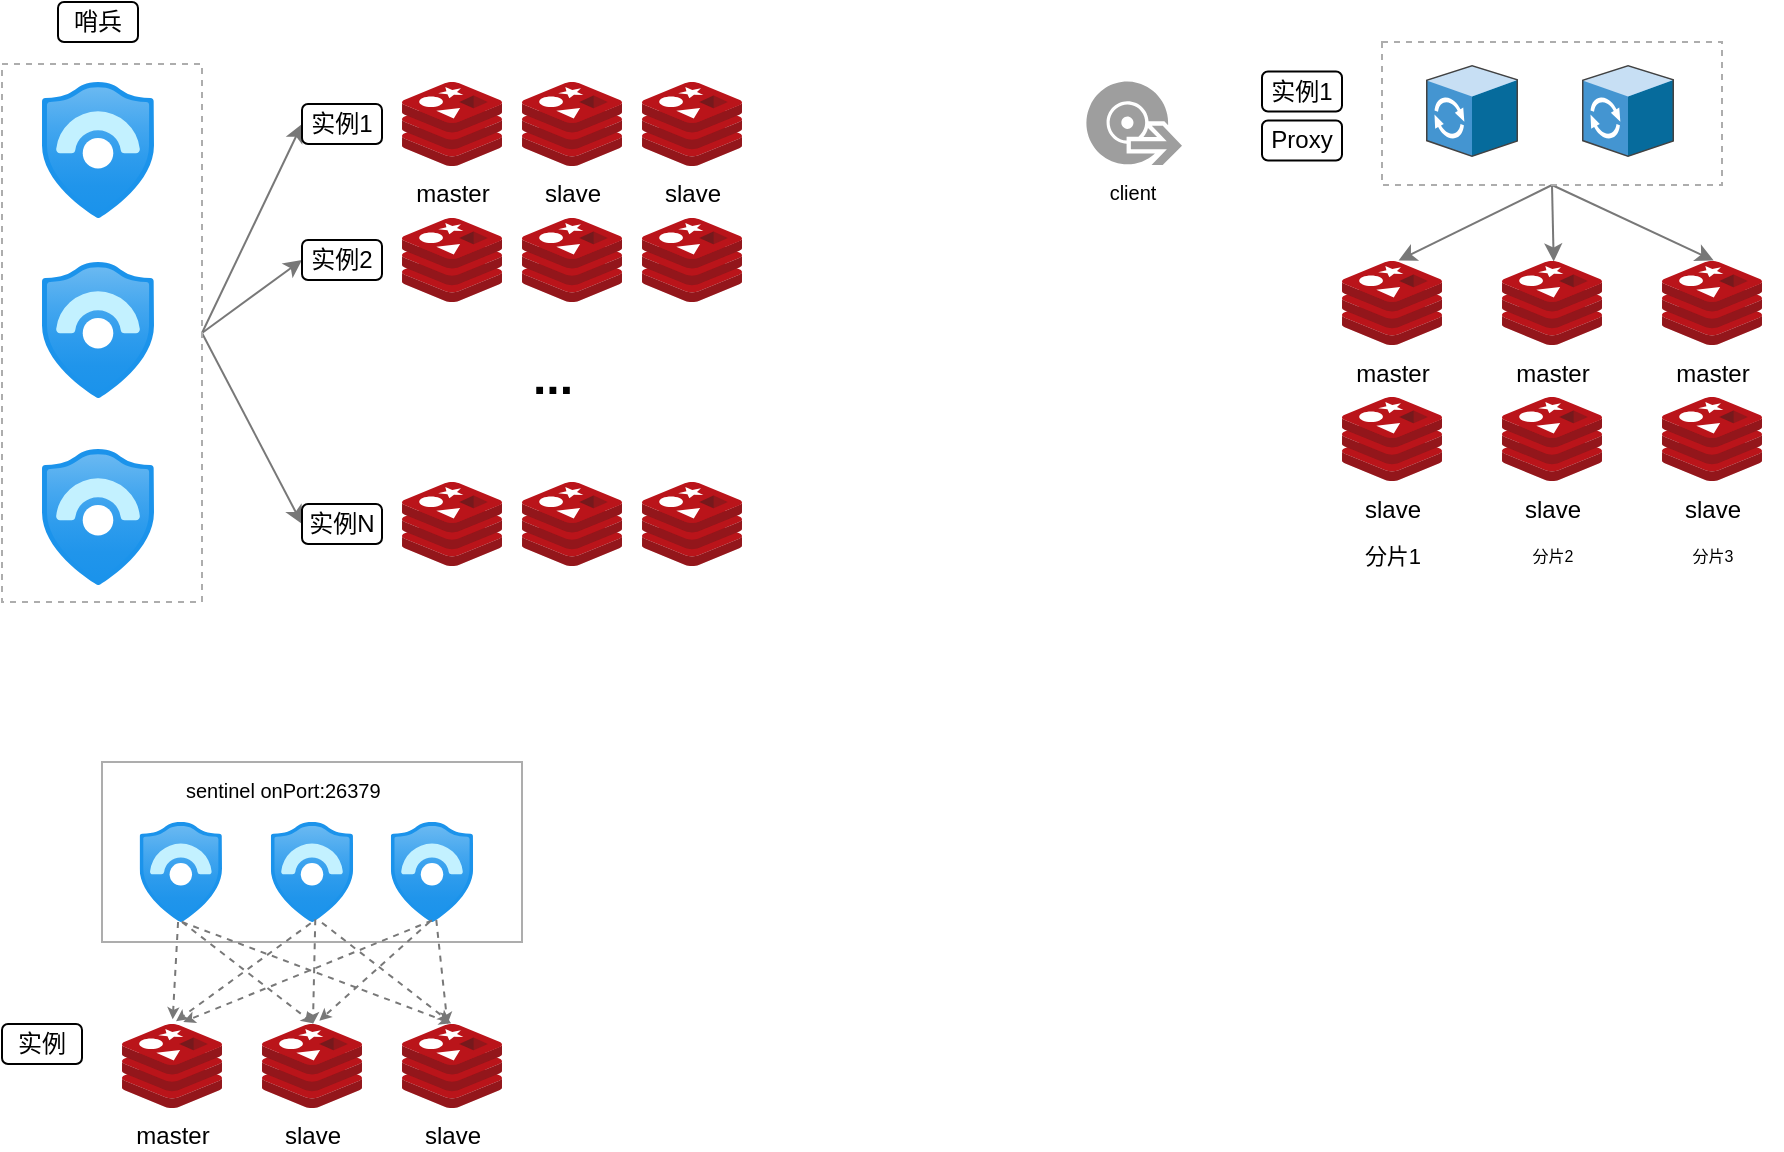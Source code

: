 <mxfile version="15.9.4" type="github">
  <diagram id="UypYDCY0DTO_qoeUGzVr" name="Page-1">
    <mxGraphModel dx="1185" dy="662" grid="1" gridSize="10" guides="1" tooltips="1" connect="1" arrows="1" fold="1" page="1" pageScale="1" pageWidth="1169" pageHeight="827" math="0" shadow="0">
      <root>
        <mxCell id="0" />
        <mxCell id="1" parent="0" />
        <mxCell id="2Fcq3Pcda0Rbf09F9esO-19" style="rounded=0;orthogonalLoop=1;jettySize=auto;html=1;entryX=0;entryY=0.5;entryDx=0;entryDy=0;exitX=1;exitY=0.5;exitDx=0;exitDy=0;strokeColor=#787878;" edge="1" parent="1" source="2Fcq3Pcda0Rbf09F9esO-18" target="2Fcq3Pcda0Rbf09F9esO-7">
          <mxGeometry relative="1" as="geometry" />
        </mxCell>
        <mxCell id="2Fcq3Pcda0Rbf09F9esO-20" style="edgeStyle=none;rounded=0;orthogonalLoop=1;jettySize=auto;html=1;exitX=1;exitY=0.5;exitDx=0;exitDy=0;entryX=0;entryY=0.5;entryDx=0;entryDy=0;strokeColor=#787878;" edge="1" parent="1" source="2Fcq3Pcda0Rbf09F9esO-18" target="2Fcq3Pcda0Rbf09F9esO-11">
          <mxGeometry relative="1" as="geometry" />
        </mxCell>
        <mxCell id="2Fcq3Pcda0Rbf09F9esO-21" style="edgeStyle=none;rounded=0;orthogonalLoop=1;jettySize=auto;html=1;exitX=1;exitY=0.5;exitDx=0;exitDy=0;entryX=0;entryY=0.5;entryDx=0;entryDy=0;strokeColor=#787878;" edge="1" parent="1" source="2Fcq3Pcda0Rbf09F9esO-18" target="2Fcq3Pcda0Rbf09F9esO-15">
          <mxGeometry relative="1" as="geometry" />
        </mxCell>
        <mxCell id="2Fcq3Pcda0Rbf09F9esO-18" value="" style="rounded=0;whiteSpace=wrap;html=1;dashed=1;strokeColor=#ADADAD;fillColor=none;gradientColor=none;" vertex="1" parent="1">
          <mxGeometry x="40" y="61" width="100" height="269" as="geometry" />
        </mxCell>
        <mxCell id="2Fcq3Pcda0Rbf09F9esO-1" value="master" style="sketch=0;aspect=fixed;html=1;points=[];align=center;image;fontSize=12;image=img/lib/mscae/Cache_Redis_Product.svg;" vertex="1" parent="1">
          <mxGeometry x="240" y="70" width="50" height="42" as="geometry" />
        </mxCell>
        <mxCell id="2Fcq3Pcda0Rbf09F9esO-2" value="" style="aspect=fixed;html=1;points=[];align=center;image;fontSize=12;image=img/lib/azure2/security/Azure_Sentinel.svg;" vertex="1" parent="1">
          <mxGeometry x="60" y="70" width="56.0" height="68" as="geometry" />
        </mxCell>
        <mxCell id="2Fcq3Pcda0Rbf09F9esO-3" value="" style="aspect=fixed;html=1;points=[];align=center;image;fontSize=12;image=img/lib/azure2/security/Azure_Sentinel.svg;" vertex="1" parent="1">
          <mxGeometry x="60" y="160" width="56.0" height="68" as="geometry" />
        </mxCell>
        <mxCell id="2Fcq3Pcda0Rbf09F9esO-4" value="" style="aspect=fixed;html=1;points=[];align=center;image;fontSize=12;image=img/lib/azure2/security/Azure_Sentinel.svg;" vertex="1" parent="1">
          <mxGeometry x="60" y="253.5" width="56.0" height="68" as="geometry" />
        </mxCell>
        <mxCell id="2Fcq3Pcda0Rbf09F9esO-5" value="slave" style="sketch=0;aspect=fixed;html=1;points=[];align=center;image;fontSize=12;image=img/lib/mscae/Cache_Redis_Product.svg;" vertex="1" parent="1">
          <mxGeometry x="360" y="70" width="50" height="42" as="geometry" />
        </mxCell>
        <mxCell id="2Fcq3Pcda0Rbf09F9esO-6" value="slave" style="sketch=0;aspect=fixed;html=1;points=[];align=center;image;fontSize=12;image=img/lib/mscae/Cache_Redis_Product.svg;" vertex="1" parent="1">
          <mxGeometry x="300" y="70" width="50" height="42" as="geometry" />
        </mxCell>
        <mxCell id="2Fcq3Pcda0Rbf09F9esO-7" value="实例1" style="rounded=1;whiteSpace=wrap;html=1;" vertex="1" parent="1">
          <mxGeometry x="190" y="81" width="40" height="20" as="geometry" />
        </mxCell>
        <mxCell id="2Fcq3Pcda0Rbf09F9esO-8" value="" style="sketch=0;aspect=fixed;html=1;points=[];align=center;image;fontSize=12;image=img/lib/mscae/Cache_Redis_Product.svg;" vertex="1" parent="1">
          <mxGeometry x="240" y="138" width="50" height="42" as="geometry" />
        </mxCell>
        <mxCell id="2Fcq3Pcda0Rbf09F9esO-9" value="" style="sketch=0;aspect=fixed;html=1;points=[];align=center;image;fontSize=12;image=img/lib/mscae/Cache_Redis_Product.svg;" vertex="1" parent="1">
          <mxGeometry x="360" y="138" width="50" height="42" as="geometry" />
        </mxCell>
        <mxCell id="2Fcq3Pcda0Rbf09F9esO-10" value="" style="sketch=0;aspect=fixed;html=1;points=[];align=center;image;fontSize=12;image=img/lib/mscae/Cache_Redis_Product.svg;" vertex="1" parent="1">
          <mxGeometry x="300" y="138" width="50" height="42" as="geometry" />
        </mxCell>
        <mxCell id="2Fcq3Pcda0Rbf09F9esO-11" value="实例2" style="rounded=1;whiteSpace=wrap;html=1;" vertex="1" parent="1">
          <mxGeometry x="190" y="149" width="40" height="20" as="geometry" />
        </mxCell>
        <mxCell id="2Fcq3Pcda0Rbf09F9esO-12" value="" style="sketch=0;aspect=fixed;html=1;points=[];align=center;image;fontSize=12;image=img/lib/mscae/Cache_Redis_Product.svg;" vertex="1" parent="1">
          <mxGeometry x="240" y="270" width="50" height="42" as="geometry" />
        </mxCell>
        <mxCell id="2Fcq3Pcda0Rbf09F9esO-13" value="" style="sketch=0;aspect=fixed;html=1;points=[];align=center;image;fontSize=12;image=img/lib/mscae/Cache_Redis_Product.svg;" vertex="1" parent="1">
          <mxGeometry x="360" y="270" width="50" height="42" as="geometry" />
        </mxCell>
        <mxCell id="2Fcq3Pcda0Rbf09F9esO-14" value="" style="sketch=0;aspect=fixed;html=1;points=[];align=center;image;fontSize=12;image=img/lib/mscae/Cache_Redis_Product.svg;" vertex="1" parent="1">
          <mxGeometry x="300" y="270" width="50" height="42" as="geometry" />
        </mxCell>
        <mxCell id="2Fcq3Pcda0Rbf09F9esO-15" value="实例N" style="rounded=1;whiteSpace=wrap;html=1;" vertex="1" parent="1">
          <mxGeometry x="190" y="281" width="40" height="20" as="geometry" />
        </mxCell>
        <mxCell id="2Fcq3Pcda0Rbf09F9esO-16" value="&lt;h1&gt;&lt;b style=&quot;line-height: 2.2&quot;&gt;...&lt;/b&gt;&lt;/h1&gt;" style="text;html=1;resizable=0;autosize=1;align=center;verticalAlign=middle;points=[];fillColor=none;strokeColor=none;rounded=0;" vertex="1" parent="1">
          <mxGeometry x="295" y="173" width="40" height="90" as="geometry" />
        </mxCell>
        <mxCell id="2Fcq3Pcda0Rbf09F9esO-17" value="哨兵" style="rounded=1;whiteSpace=wrap;html=1;" vertex="1" parent="1">
          <mxGeometry x="68" y="30" width="40" height="20" as="geometry" />
        </mxCell>
        <mxCell id="2Fcq3Pcda0Rbf09F9esO-63" style="edgeStyle=none;rounded=0;orthogonalLoop=1;jettySize=auto;html=1;exitX=0.5;exitY=1;exitDx=0;exitDy=0;entryX=0.565;entryY=-0.006;entryDx=0;entryDy=0;entryPerimeter=0;fontSize=8;strokeColor=#787878;" edge="1" parent="1" source="2Fcq3Pcda0Rbf09F9esO-25" target="2Fcq3Pcda0Rbf09F9esO-26">
          <mxGeometry relative="1" as="geometry" />
        </mxCell>
        <mxCell id="2Fcq3Pcda0Rbf09F9esO-64" style="edgeStyle=none;rounded=0;orthogonalLoop=1;jettySize=auto;html=1;exitX=0.5;exitY=1;exitDx=0;exitDy=0;entryX=0.517;entryY=0.006;entryDx=0;entryDy=0;entryPerimeter=0;fontSize=8;strokeColor=#787878;" edge="1" parent="1" source="2Fcq3Pcda0Rbf09F9esO-25" target="2Fcq3Pcda0Rbf09F9esO-56">
          <mxGeometry relative="1" as="geometry" />
        </mxCell>
        <mxCell id="2Fcq3Pcda0Rbf09F9esO-65" style="edgeStyle=none;rounded=0;orthogonalLoop=1;jettySize=auto;html=1;exitX=0.5;exitY=1;exitDx=0;exitDy=0;entryX=0.517;entryY=-0.006;entryDx=0;entryDy=0;entryPerimeter=0;fontSize=8;strokeColor=#787878;" edge="1" parent="1" source="2Fcq3Pcda0Rbf09F9esO-25" target="2Fcq3Pcda0Rbf09F9esO-59">
          <mxGeometry relative="1" as="geometry" />
        </mxCell>
        <mxCell id="2Fcq3Pcda0Rbf09F9esO-25" value="" style="rounded=0;whiteSpace=wrap;html=1;dashed=1;strokeColor=#ADADAD;fillColor=none;gradientColor=none;" vertex="1" parent="1">
          <mxGeometry x="730" y="50" width="170" height="71.5" as="geometry" />
        </mxCell>
        <mxCell id="2Fcq3Pcda0Rbf09F9esO-26" value="master" style="sketch=0;aspect=fixed;html=1;points=[];align=center;image;fontSize=12;image=img/lib/mscae/Cache_Redis_Product.svg;" vertex="1" parent="1">
          <mxGeometry x="710" y="159.5" width="50" height="42" as="geometry" />
        </mxCell>
        <mxCell id="2Fcq3Pcda0Rbf09F9esO-31" value="slave" style="sketch=0;aspect=fixed;html=1;points=[];align=center;image;fontSize=12;image=img/lib/mscae/Cache_Redis_Product.svg;" vertex="1" parent="1">
          <mxGeometry x="710" y="227.5" width="50" height="42" as="geometry" />
        </mxCell>
        <mxCell id="2Fcq3Pcda0Rbf09F9esO-32" value="实例1" style="rounded=1;whiteSpace=wrap;html=1;" vertex="1" parent="1">
          <mxGeometry x="670" y="64.75" width="40" height="20" as="geometry" />
        </mxCell>
        <mxCell id="2Fcq3Pcda0Rbf09F9esO-42" value="Proxy" style="rounded=1;whiteSpace=wrap;html=1;" vertex="1" parent="1">
          <mxGeometry x="670" y="89.25" width="40" height="20" as="geometry" />
        </mxCell>
        <mxCell id="2Fcq3Pcda0Rbf09F9esO-44" value="" style="shadow=0;dashed=0;html=1;labelPosition=center;verticalLabelPosition=bottom;verticalAlign=top;align=center;outlineConnect=0;shape=mxgraph.veeam.3d.proxy;strokeColor=#ADADAD;fillColor=none;gradientColor=none;" vertex="1" parent="1">
          <mxGeometry x="752" y="61.5" width="46" height="46" as="geometry" />
        </mxCell>
        <mxCell id="2Fcq3Pcda0Rbf09F9esO-46" value="" style="shadow=0;dashed=0;html=1;labelPosition=center;verticalLabelPosition=bottom;verticalAlign=top;align=center;outlineConnect=0;shape=mxgraph.veeam.3d.proxy;strokeColor=#ADADAD;fillColor=none;gradientColor=none;" vertex="1" parent="1">
          <mxGeometry x="830" y="61.5" width="46" height="46" as="geometry" />
        </mxCell>
        <mxCell id="2Fcq3Pcda0Rbf09F9esO-55" value="分片1" style="rounded=1;fontSize=11;fillColor=none;strokeColor=none;html=1;" vertex="1" parent="1">
          <mxGeometry x="700" y="291.5" width="70" height="30" as="geometry" />
        </mxCell>
        <mxCell id="2Fcq3Pcda0Rbf09F9esO-56" value="master" style="sketch=0;aspect=fixed;html=1;points=[];align=center;image;fontSize=12;image=img/lib/mscae/Cache_Redis_Product.svg;" vertex="1" parent="1">
          <mxGeometry x="790" y="159.5" width="50" height="42" as="geometry" />
        </mxCell>
        <mxCell id="2Fcq3Pcda0Rbf09F9esO-57" value="slave" style="sketch=0;aspect=fixed;html=1;points=[];align=center;image;fontSize=12;image=img/lib/mscae/Cache_Redis_Product.svg;" vertex="1" parent="1">
          <mxGeometry x="790" y="227.5" width="50" height="42" as="geometry" />
        </mxCell>
        <mxCell id="2Fcq3Pcda0Rbf09F9esO-58" value="分片2" style="rounded=1;fontSize=8;fillColor=none;strokeColor=none;html=1;" vertex="1" parent="1">
          <mxGeometry x="780" y="291.5" width="70" height="30" as="geometry" />
        </mxCell>
        <mxCell id="2Fcq3Pcda0Rbf09F9esO-59" value="master" style="sketch=0;aspect=fixed;html=1;points=[];align=center;image;fontSize=12;image=img/lib/mscae/Cache_Redis_Product.svg;" vertex="1" parent="1">
          <mxGeometry x="870" y="159.5" width="50" height="42" as="geometry" />
        </mxCell>
        <mxCell id="2Fcq3Pcda0Rbf09F9esO-60" value="slave" style="sketch=0;aspect=fixed;html=1;points=[];align=center;image;fontSize=12;image=img/lib/mscae/Cache_Redis_Product.svg;" vertex="1" parent="1">
          <mxGeometry x="870" y="227.5" width="50" height="42" as="geometry" />
        </mxCell>
        <mxCell id="2Fcq3Pcda0Rbf09F9esO-61" value="分片3" style="rounded=1;fontSize=8;fillColor=none;strokeColor=none;html=1;" vertex="1" parent="1">
          <mxGeometry x="860" y="291.5" width="70" height="30" as="geometry" />
        </mxCell>
        <mxCell id="2Fcq3Pcda0Rbf09F9esO-94" value="" style="rounded=0;whiteSpace=wrap;html=1;strokeColor=#ADADAD;fillColor=none;gradientColor=none;" vertex="1" parent="1">
          <mxGeometry x="90" y="410" width="210" height="90" as="geometry" />
        </mxCell>
        <mxCell id="2Fcq3Pcda0Rbf09F9esO-95" value="master" style="sketch=0;aspect=fixed;html=1;points=[];align=center;image;fontSize=12;image=img/lib/mscae/Cache_Redis_Product.svg;" vertex="1" parent="1">
          <mxGeometry x="100" y="541" width="50" height="42" as="geometry" />
        </mxCell>
        <mxCell id="2Fcq3Pcda0Rbf09F9esO-98" value="" style="aspect=fixed;html=1;points=[];align=center;image;fontSize=12;image=img/lib/azure2/security/Azure_Sentinel.svg;" vertex="1" parent="1">
          <mxGeometry x="234.41" y="440" width="41.18" height="50" as="geometry" />
        </mxCell>
        <mxCell id="2Fcq3Pcda0Rbf09F9esO-99" value="slave" style="sketch=0;aspect=fixed;html=1;points=[];align=center;image;fontSize=12;image=img/lib/mscae/Cache_Redis_Product.svg;" vertex="1" parent="1">
          <mxGeometry x="240" y="541" width="50" height="42" as="geometry" />
        </mxCell>
        <mxCell id="2Fcq3Pcda0Rbf09F9esO-100" value="slave" style="sketch=0;aspect=fixed;html=1;points=[];align=center;image;fontSize=12;image=img/lib/mscae/Cache_Redis_Product.svg;" vertex="1" parent="1">
          <mxGeometry x="170" y="541" width="50" height="42" as="geometry" />
        </mxCell>
        <mxCell id="2Fcq3Pcda0Rbf09F9esO-101" value="实例" style="rounded=1;whiteSpace=wrap;html=1;" vertex="1" parent="1">
          <mxGeometry x="40" y="541" width="40" height="20" as="geometry" />
        </mxCell>
        <mxCell id="2Fcq3Pcda0Rbf09F9esO-111" value="sentinel onPort:26379" style="rounded=1;whiteSpace=wrap;strokeColor=none;fillColor=none;align=left;fontSize=10;" vertex="1" parent="1">
          <mxGeometry x="130" y="414" width="130" height="20" as="geometry" />
        </mxCell>
        <mxCell id="2Fcq3Pcda0Rbf09F9esO-117" style="edgeStyle=none;rounded=0;orthogonalLoop=1;jettySize=auto;html=1;entryX=0.507;entryY=-0.056;entryDx=0;entryDy=0;entryPerimeter=0;dashed=1;fontSize=10;strokeColor=#787878;endSize=3;" edge="1" parent="1" source="2Fcq3Pcda0Rbf09F9esO-112" target="2Fcq3Pcda0Rbf09F9esO-95">
          <mxGeometry relative="1" as="geometry" />
        </mxCell>
        <mxCell id="2Fcq3Pcda0Rbf09F9esO-112" value="" style="aspect=fixed;html=1;points=[];align=center;image;fontSize=12;image=img/lib/azure2/security/Azure_Sentinel.svg;" vertex="1" parent="1">
          <mxGeometry x="108.82" y="440" width="41.18" height="50" as="geometry" />
        </mxCell>
        <mxCell id="2Fcq3Pcda0Rbf09F9esO-113" value="" style="aspect=fixed;html=1;points=[];align=center;image;fontSize=12;image=img/lib/azure2/security/Azure_Sentinel.svg;" vertex="1" parent="1">
          <mxGeometry x="174.41" y="440" width="41.18" height="50" as="geometry" />
        </mxCell>
        <mxCell id="2Fcq3Pcda0Rbf09F9esO-118" style="edgeStyle=none;rounded=0;orthogonalLoop=1;jettySize=auto;html=1;entryX=0.513;entryY=-0.008;entryDx=0;entryDy=0;entryPerimeter=0;dashed=1;fontSize=10;strokeColor=#787878;endSize=3;" edge="1" parent="1" target="2Fcq3Pcda0Rbf09F9esO-100">
          <mxGeometry relative="1" as="geometry">
            <mxPoint x="130" y="490" as="sourcePoint" />
            <mxPoint x="145.35" y="537.648" as="targetPoint" />
          </mxGeometry>
        </mxCell>
        <mxCell id="2Fcq3Pcda0Rbf09F9esO-119" style="edgeStyle=none;rounded=0;orthogonalLoop=1;jettySize=auto;html=1;entryX=0.493;entryY=-0.008;entryDx=0;entryDy=0;entryPerimeter=0;dashed=1;fontSize=10;strokeColor=#787878;endSize=3;" edge="1" parent="1" target="2Fcq3Pcda0Rbf09F9esO-99">
          <mxGeometry relative="1" as="geometry">
            <mxPoint x="130" y="490" as="sourcePoint" />
            <mxPoint x="155.35" y="547.648" as="targetPoint" />
          </mxGeometry>
        </mxCell>
        <mxCell id="2Fcq3Pcda0Rbf09F9esO-120" style="edgeStyle=none;rounded=0;orthogonalLoop=1;jettySize=auto;html=1;entryX=0.54;entryY=-0.032;entryDx=0;entryDy=0;entryPerimeter=0;dashed=1;fontSize=10;strokeColor=#787878;endSize=3;exitX=0.484;exitY=1.013;exitDx=0;exitDy=0;exitPerimeter=0;" edge="1" parent="1" source="2Fcq3Pcda0Rbf09F9esO-113" target="2Fcq3Pcda0Rbf09F9esO-95">
          <mxGeometry relative="1" as="geometry">
            <mxPoint x="161.78" y="520" as="sourcePoint" />
            <mxPoint x="165.35" y="557.648" as="targetPoint" />
          </mxGeometry>
        </mxCell>
        <mxCell id="2Fcq3Pcda0Rbf09F9esO-121" style="edgeStyle=none;rounded=0;orthogonalLoop=1;jettySize=auto;html=1;dashed=1;fontSize=10;strokeColor=#787878;endSize=3;exitX=0.54;exitY=0.973;exitDx=0;exitDy=0;exitPerimeter=0;" edge="1" parent="1" source="2Fcq3Pcda0Rbf09F9esO-113" target="2Fcq3Pcda0Rbf09F9esO-100">
          <mxGeometry relative="1" as="geometry">
            <mxPoint x="171.78" y="530" as="sourcePoint" />
            <mxPoint x="175.35" y="567.648" as="targetPoint" />
          </mxGeometry>
        </mxCell>
        <mxCell id="2Fcq3Pcda0Rbf09F9esO-122" style="edgeStyle=none;rounded=0;orthogonalLoop=1;jettySize=auto;html=1;entryX=0.48;entryY=-0.024;entryDx=0;entryDy=0;entryPerimeter=0;dashed=1;fontSize=10;strokeColor=#787878;endSize=3;exitX=0.621;exitY=1.007;exitDx=0;exitDy=0;exitPerimeter=0;" edge="1" parent="1" source="2Fcq3Pcda0Rbf09F9esO-113" target="2Fcq3Pcda0Rbf09F9esO-99">
          <mxGeometry relative="1" as="geometry">
            <mxPoint x="181.78" y="540" as="sourcePoint" />
            <mxPoint x="185.35" y="577.648" as="targetPoint" />
          </mxGeometry>
        </mxCell>
        <mxCell id="2Fcq3Pcda0Rbf09F9esO-123" style="edgeStyle=none;rounded=0;orthogonalLoop=1;jettySize=auto;html=1;entryX=0.613;entryY=-0.024;entryDx=0;entryDy=0;entryPerimeter=0;dashed=1;fontSize=10;strokeColor=#787878;endSize=3;exitX=0.501;exitY=0.985;exitDx=0;exitDy=0;exitPerimeter=0;" edge="1" parent="1" source="2Fcq3Pcda0Rbf09F9esO-98" target="2Fcq3Pcda0Rbf09F9esO-95">
          <mxGeometry relative="1" as="geometry">
            <mxPoint x="191.78" y="550" as="sourcePoint" />
            <mxPoint x="195.35" y="587.648" as="targetPoint" />
          </mxGeometry>
        </mxCell>
        <mxCell id="2Fcq3Pcda0Rbf09F9esO-124" style="edgeStyle=none;rounded=0;orthogonalLoop=1;jettySize=auto;html=1;entryX=0.573;entryY=-0.04;entryDx=0;entryDy=0;entryPerimeter=0;dashed=1;fontSize=10;strokeColor=#787878;endSize=3;exitX=0.473;exitY=0.998;exitDx=0;exitDy=0;exitPerimeter=0;" edge="1" parent="1" source="2Fcq3Pcda0Rbf09F9esO-98" target="2Fcq3Pcda0Rbf09F9esO-100">
          <mxGeometry relative="1" as="geometry">
            <mxPoint x="201.78" y="560" as="sourcePoint" />
            <mxPoint x="205.35" y="597.648" as="targetPoint" />
          </mxGeometry>
        </mxCell>
        <mxCell id="2Fcq3Pcda0Rbf09F9esO-125" style="edgeStyle=none;rounded=0;orthogonalLoop=1;jettySize=auto;html=1;dashed=1;fontSize=10;strokeColor=#787878;endSize=3;exitX=0.552;exitY=0.979;exitDx=0;exitDy=0;exitPerimeter=0;" edge="1" parent="1" source="2Fcq3Pcda0Rbf09F9esO-98" target="2Fcq3Pcda0Rbf09F9esO-99">
          <mxGeometry relative="1" as="geometry">
            <mxPoint x="211.78" y="570" as="sourcePoint" />
            <mxPoint x="215.35" y="607.648" as="targetPoint" />
          </mxGeometry>
        </mxCell>
        <mxCell id="2Fcq3Pcda0Rbf09F9esO-126" value="client" style="sketch=0;pointerEvents=1;shadow=0;dashed=0;html=1;strokeColor=none;labelPosition=center;verticalLabelPosition=bottom;verticalAlign=top;align=center;fillColor=#9E9E9E;shape=mxgraph.mscae.intune.client_software;fontSize=10;" vertex="1" parent="1">
          <mxGeometry x="580" y="68" width="50" height="45" as="geometry" />
        </mxCell>
      </root>
    </mxGraphModel>
  </diagram>
</mxfile>
